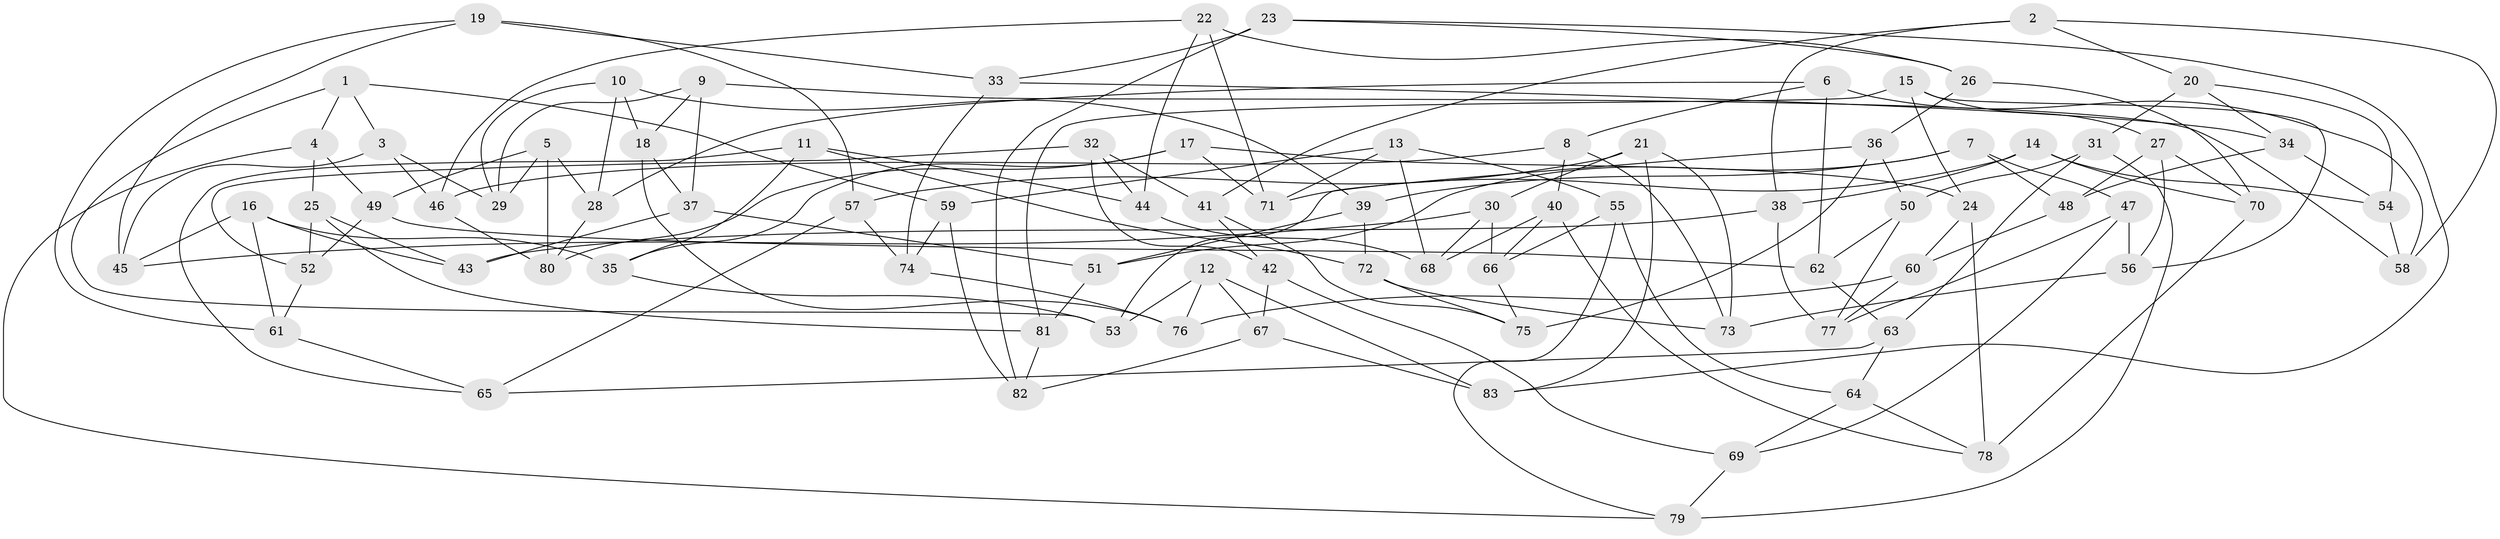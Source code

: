 // Generated by graph-tools (version 1.1) at 2025/38/03/09/25 02:38:09]
// undirected, 83 vertices, 166 edges
graph export_dot {
graph [start="1"]
  node [color=gray90,style=filled];
  1;
  2;
  3;
  4;
  5;
  6;
  7;
  8;
  9;
  10;
  11;
  12;
  13;
  14;
  15;
  16;
  17;
  18;
  19;
  20;
  21;
  22;
  23;
  24;
  25;
  26;
  27;
  28;
  29;
  30;
  31;
  32;
  33;
  34;
  35;
  36;
  37;
  38;
  39;
  40;
  41;
  42;
  43;
  44;
  45;
  46;
  47;
  48;
  49;
  50;
  51;
  52;
  53;
  54;
  55;
  56;
  57;
  58;
  59;
  60;
  61;
  62;
  63;
  64;
  65;
  66;
  67;
  68;
  69;
  70;
  71;
  72;
  73;
  74;
  75;
  76;
  77;
  78;
  79;
  80;
  81;
  82;
  83;
  1 -- 53;
  1 -- 4;
  1 -- 59;
  1 -- 3;
  2 -- 20;
  2 -- 58;
  2 -- 38;
  2 -- 41;
  3 -- 29;
  3 -- 45;
  3 -- 46;
  4 -- 25;
  4 -- 79;
  4 -- 49;
  5 -- 49;
  5 -- 28;
  5 -- 29;
  5 -- 80;
  6 -- 62;
  6 -- 8;
  6 -- 28;
  6 -- 58;
  7 -- 51;
  7 -- 39;
  7 -- 48;
  7 -- 47;
  8 -- 73;
  8 -- 46;
  8 -- 40;
  9 -- 29;
  9 -- 37;
  9 -- 18;
  9 -- 58;
  10 -- 18;
  10 -- 29;
  10 -- 28;
  10 -- 39;
  11 -- 65;
  11 -- 44;
  11 -- 35;
  11 -- 72;
  12 -- 76;
  12 -- 83;
  12 -- 53;
  12 -- 67;
  13 -- 55;
  13 -- 59;
  13 -- 71;
  13 -- 68;
  14 -- 38;
  14 -- 54;
  14 -- 70;
  14 -- 71;
  15 -- 24;
  15 -- 27;
  15 -- 81;
  15 -- 56;
  16 -- 43;
  16 -- 61;
  16 -- 45;
  16 -- 35;
  17 -- 35;
  17 -- 71;
  17 -- 80;
  17 -- 24;
  18 -- 76;
  18 -- 37;
  19 -- 61;
  19 -- 45;
  19 -- 57;
  19 -- 33;
  20 -- 31;
  20 -- 34;
  20 -- 54;
  21 -- 30;
  21 -- 83;
  21 -- 57;
  21 -- 73;
  22 -- 71;
  22 -- 46;
  22 -- 44;
  22 -- 26;
  23 -- 33;
  23 -- 26;
  23 -- 83;
  23 -- 82;
  24 -- 60;
  24 -- 78;
  25 -- 52;
  25 -- 81;
  25 -- 43;
  26 -- 36;
  26 -- 70;
  27 -- 56;
  27 -- 48;
  27 -- 70;
  28 -- 80;
  30 -- 68;
  30 -- 66;
  30 -- 45;
  31 -- 63;
  31 -- 79;
  31 -- 50;
  32 -- 44;
  32 -- 42;
  32 -- 52;
  32 -- 41;
  33 -- 34;
  33 -- 74;
  34 -- 48;
  34 -- 54;
  35 -- 53;
  36 -- 75;
  36 -- 50;
  36 -- 53;
  37 -- 51;
  37 -- 43;
  38 -- 77;
  38 -- 43;
  39 -- 72;
  39 -- 51;
  40 -- 78;
  40 -- 66;
  40 -- 68;
  41 -- 42;
  41 -- 75;
  42 -- 67;
  42 -- 69;
  44 -- 68;
  46 -- 80;
  47 -- 69;
  47 -- 77;
  47 -- 56;
  48 -- 60;
  49 -- 52;
  49 -- 62;
  50 -- 77;
  50 -- 62;
  51 -- 81;
  52 -- 61;
  54 -- 58;
  55 -- 79;
  55 -- 64;
  55 -- 66;
  56 -- 73;
  57 -- 74;
  57 -- 65;
  59 -- 82;
  59 -- 74;
  60 -- 77;
  60 -- 76;
  61 -- 65;
  62 -- 63;
  63 -- 65;
  63 -- 64;
  64 -- 69;
  64 -- 78;
  66 -- 75;
  67 -- 82;
  67 -- 83;
  69 -- 79;
  70 -- 78;
  72 -- 75;
  72 -- 73;
  74 -- 76;
  81 -- 82;
}
